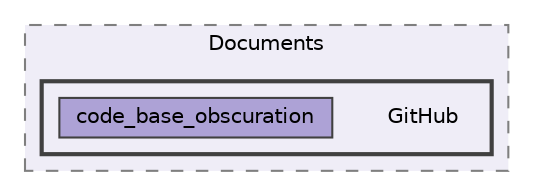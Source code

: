 digraph "C:/Users/Katia/Documents/GitHub"
{
 // LATEX_PDF_SIZE
  bgcolor="transparent";
  edge [fontname=Helvetica,fontsize=10,labelfontname=Helvetica,labelfontsize=10];
  node [fontname=Helvetica,fontsize=10,shape=box,height=0.2,width=0.4];
  compound=true
  subgraph clusterdir_9629fd0e93f53ebb15aab094e08ca5b5 {
    graph [ bgcolor="#efedf7", pencolor="grey50", label="Documents", fontname=Helvetica,fontsize=10 style="filled,dashed", URL="dir_9629fd0e93f53ebb15aab094e08ca5b5.html",tooltip=""]
  subgraph clusterdir_82d09b75812927f75554ad46f1f56e88 {
    graph [ bgcolor="#efedf7", pencolor="grey25", label="", fontname=Helvetica,fontsize=10 style="filled,bold", URL="dir_82d09b75812927f75554ad46f1f56e88.html",tooltip=""]
    dir_82d09b75812927f75554ad46f1f56e88 [shape=plaintext, label="GitHub"];
  dir_5775863d9c7d3ed38b43629c0c08d8a8 [label="code_base_obscuration", fillcolor="#ada2d6", color="grey25", style="filled", URL="dir_5775863d9c7d3ed38b43629c0c08d8a8.html",tooltip=""];
  }
  }
}
